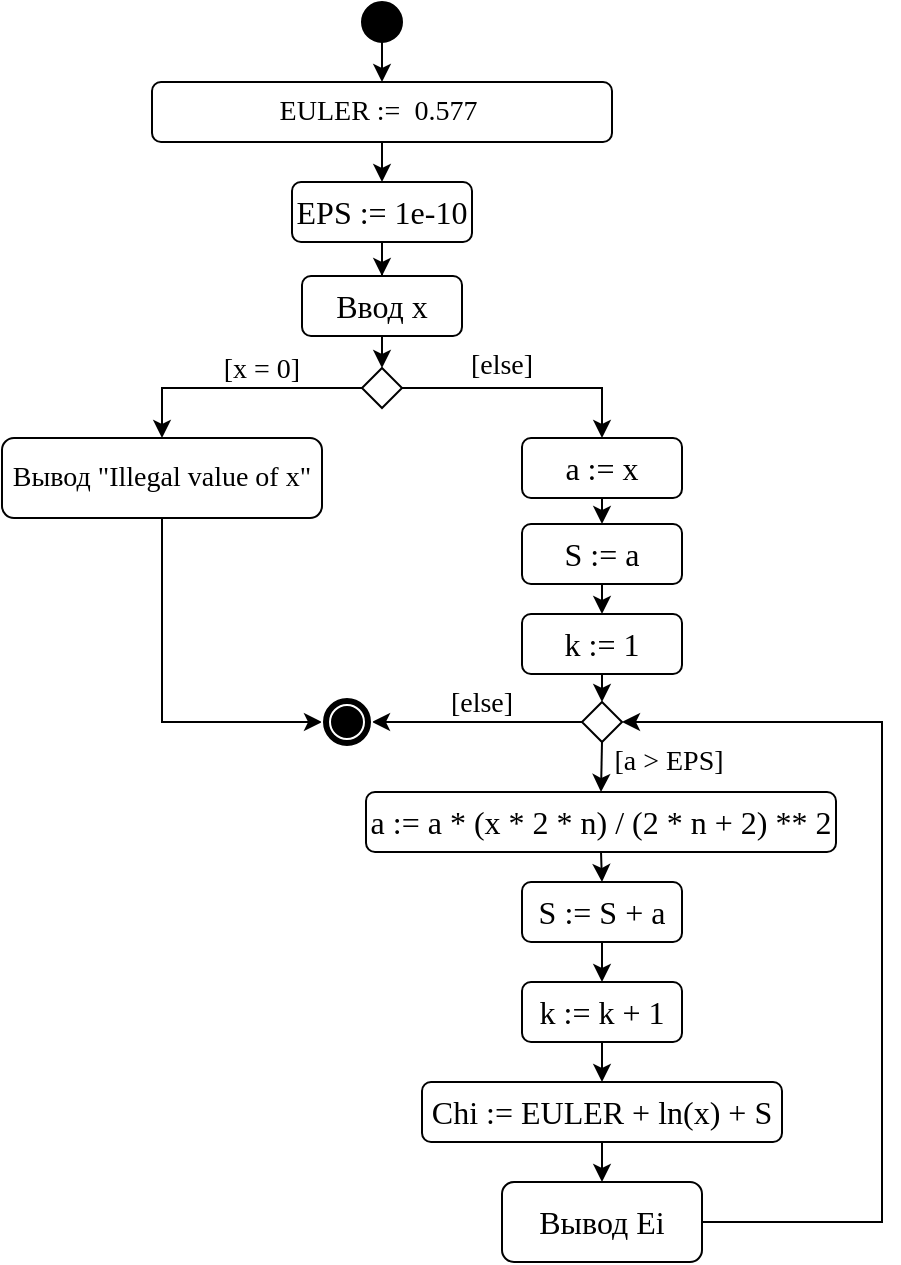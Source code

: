 <mxfile version="22.1.4" type="device">
  <diagram name="Страница — 1" id="Edx_J2tlF1HTP46it268">
    <mxGraphModel dx="1430" dy="759" grid="1" gridSize="10" guides="1" tooltips="1" connect="1" arrows="1" fold="1" page="1" pageScale="1" pageWidth="827" pageHeight="1169" math="0" shadow="0">
      <root>
        <mxCell id="0" />
        <mxCell id="1" parent="0" />
        <mxCell id="Uh3lo519i4PdZgxvS9_y-1" style="edgeStyle=orthogonalEdgeStyle;rounded=0;orthogonalLoop=1;jettySize=auto;html=1;exitX=0.5;exitY=1;exitDx=0;exitDy=0;entryX=0.5;entryY=0;entryDx=0;entryDy=0;" edge="1" parent="1" source="Uh3lo519i4PdZgxvS9_y-2" target="Uh3lo519i4PdZgxvS9_y-4">
          <mxGeometry relative="1" as="geometry" />
        </mxCell>
        <mxCell id="Uh3lo519i4PdZgxvS9_y-2" value="" style="ellipse;whiteSpace=wrap;html=1;aspect=fixed;fillColor=#000000;" vertex="1" parent="1">
          <mxGeometry x="390" y="190" width="20" height="20" as="geometry" />
        </mxCell>
        <mxCell id="Uh3lo519i4PdZgxvS9_y-3" style="edgeStyle=orthogonalEdgeStyle;rounded=0;orthogonalLoop=1;jettySize=auto;html=1;exitX=0.5;exitY=1;exitDx=0;exitDy=0;entryX=0.5;entryY=0;entryDx=0;entryDy=0;" edge="1" parent="1" source="Uh3lo519i4PdZgxvS9_y-4" target="Uh3lo519i4PdZgxvS9_y-9">
          <mxGeometry relative="1" as="geometry" />
        </mxCell>
        <mxCell id="Uh3lo519i4PdZgxvS9_y-4" value="&lt;font style=&quot;font-size: 14px;&quot; face=&quot;Times New Roman&quot;&gt;&lt;span style=&quot;&quot;&gt;EULER :=&amp;nbsp;&lt;/span&gt; 0.577&amp;nbsp;&lt;/font&gt;" style="rounded=1;whiteSpace=wrap;html=1;" vertex="1" parent="1">
          <mxGeometry x="285" y="230" width="230" height="30" as="geometry" />
        </mxCell>
        <mxCell id="Uh3lo519i4PdZgxvS9_y-5" style="edgeStyle=orthogonalEdgeStyle;rounded=0;orthogonalLoop=1;jettySize=auto;html=1;exitX=0;exitY=0.5;exitDx=0;exitDy=0;entryX=0.5;entryY=0;entryDx=0;entryDy=0;" edge="1" parent="1" source="Uh3lo519i4PdZgxvS9_y-7" target="Uh3lo519i4PdZgxvS9_y-13">
          <mxGeometry relative="1" as="geometry" />
        </mxCell>
        <mxCell id="Uh3lo519i4PdZgxvS9_y-6" value="" style="edgeStyle=orthogonalEdgeStyle;rounded=0;orthogonalLoop=1;jettySize=auto;html=1;" edge="1" parent="1" source="Uh3lo519i4PdZgxvS9_y-7" target="Uh3lo519i4PdZgxvS9_y-15">
          <mxGeometry relative="1" as="geometry" />
        </mxCell>
        <mxCell id="Uh3lo519i4PdZgxvS9_y-7" value="" style="rhombus;whiteSpace=wrap;html=1;" vertex="1" parent="1">
          <mxGeometry x="390" y="373" width="20" height="20" as="geometry" />
        </mxCell>
        <mxCell id="Uh3lo519i4PdZgxvS9_y-8" style="edgeStyle=orthogonalEdgeStyle;rounded=0;orthogonalLoop=1;jettySize=auto;html=1;exitX=0.5;exitY=1;exitDx=0;exitDy=0;" edge="1" parent="1" source="Uh3lo519i4PdZgxvS9_y-9" target="Uh3lo519i4PdZgxvS9_y-11">
          <mxGeometry relative="1" as="geometry" />
        </mxCell>
        <mxCell id="Uh3lo519i4PdZgxvS9_y-9" value="&lt;font face=&quot;Times New Roman&quot;&gt;&lt;span style=&quot;font-size: 16px;&quot;&gt;EPS := 1e-10&lt;/span&gt;&lt;/font&gt;" style="rounded=1;whiteSpace=wrap;html=1;" vertex="1" parent="1">
          <mxGeometry x="355" y="280" width="90" height="30" as="geometry" />
        </mxCell>
        <mxCell id="Uh3lo519i4PdZgxvS9_y-10" style="edgeStyle=orthogonalEdgeStyle;rounded=0;orthogonalLoop=1;jettySize=auto;html=1;exitX=0.5;exitY=1;exitDx=0;exitDy=0;entryX=0.5;entryY=0;entryDx=0;entryDy=0;" edge="1" parent="1" source="Uh3lo519i4PdZgxvS9_y-11" target="Uh3lo519i4PdZgxvS9_y-7">
          <mxGeometry relative="1" as="geometry" />
        </mxCell>
        <mxCell id="Uh3lo519i4PdZgxvS9_y-11" value="&lt;font style=&quot;font-size: 16px;&quot; face=&quot;Times New Roman&quot;&gt;Ввод x&lt;/font&gt;" style="rounded=1;whiteSpace=wrap;html=1;" vertex="1" parent="1">
          <mxGeometry x="360" y="327" width="80" height="30" as="geometry" />
        </mxCell>
        <mxCell id="Uh3lo519i4PdZgxvS9_y-12" style="edgeStyle=orthogonalEdgeStyle;rounded=0;orthogonalLoop=1;jettySize=auto;html=1;exitX=0.5;exitY=1;exitDx=0;exitDy=0;entryX=0.5;entryY=1;entryDx=0;entryDy=0;" edge="1" parent="1" source="Uh3lo519i4PdZgxvS9_y-13" target="Uh3lo519i4PdZgxvS9_y-32">
          <mxGeometry relative="1" as="geometry" />
        </mxCell>
        <mxCell id="Uh3lo519i4PdZgxvS9_y-13" value="&lt;font style=&quot;font-size: 14px;&quot; face=&quot;Times New Roman&quot;&gt;&lt;font style=&quot;font-size: 14px;&quot;&gt;Вывод &quot;&lt;/font&gt;Illegal value of x&lt;font style=&quot;font-size: 14px;&quot;&gt;&quot;&lt;/font&gt;&lt;/font&gt;" style="rounded=1;whiteSpace=wrap;html=1;" vertex="1" parent="1">
          <mxGeometry x="210" y="408" width="160" height="40" as="geometry" />
        </mxCell>
        <mxCell id="Uh3lo519i4PdZgxvS9_y-14" style="edgeStyle=orthogonalEdgeStyle;rounded=0;orthogonalLoop=1;jettySize=auto;html=1;exitX=0.5;exitY=1;exitDx=0;exitDy=0;entryX=0.5;entryY=0;entryDx=0;entryDy=0;" edge="1" parent="1" source="Uh3lo519i4PdZgxvS9_y-15" target="Uh3lo519i4PdZgxvS9_y-17">
          <mxGeometry relative="1" as="geometry" />
        </mxCell>
        <mxCell id="Uh3lo519i4PdZgxvS9_y-15" value="&lt;font face=&quot;Times New Roman&quot;&gt;&lt;span style=&quot;font-size: 16px;&quot;&gt;a := x&lt;/span&gt;&lt;/font&gt;" style="rounded=1;whiteSpace=wrap;html=1;" vertex="1" parent="1">
          <mxGeometry x="470" y="408" width="80" height="30" as="geometry" />
        </mxCell>
        <mxCell id="Uh3lo519i4PdZgxvS9_y-16" style="edgeStyle=orthogonalEdgeStyle;rounded=0;orthogonalLoop=1;jettySize=auto;html=1;exitX=0.5;exitY=1;exitDx=0;exitDy=0;entryX=0.5;entryY=0;entryDx=0;entryDy=0;" edge="1" parent="1" source="Uh3lo519i4PdZgxvS9_y-17" target="Uh3lo519i4PdZgxvS9_y-19">
          <mxGeometry relative="1" as="geometry" />
        </mxCell>
        <mxCell id="Uh3lo519i4PdZgxvS9_y-17" value="&lt;font face=&quot;Times New Roman&quot;&gt;&lt;span style=&quot;font-size: 16px;&quot;&gt;S := a&lt;/span&gt;&lt;/font&gt;" style="rounded=1;whiteSpace=wrap;html=1;" vertex="1" parent="1">
          <mxGeometry x="470" y="451" width="80" height="30" as="geometry" />
        </mxCell>
        <mxCell id="Uh3lo519i4PdZgxvS9_y-18" style="edgeStyle=orthogonalEdgeStyle;rounded=0;orthogonalLoop=1;jettySize=auto;html=1;exitX=0.5;exitY=1;exitDx=0;exitDy=0;entryX=0.5;entryY=0;entryDx=0;entryDy=0;" edge="1" parent="1" source="Uh3lo519i4PdZgxvS9_y-19" target="Uh3lo519i4PdZgxvS9_y-21">
          <mxGeometry relative="1" as="geometry" />
        </mxCell>
        <mxCell id="Uh3lo519i4PdZgxvS9_y-19" value="&lt;font face=&quot;Times New Roman&quot;&gt;&lt;span style=&quot;font-size: 16px;&quot;&gt;k := 1&lt;/span&gt;&lt;/font&gt;" style="rounded=1;whiteSpace=wrap;html=1;" vertex="1" parent="1">
          <mxGeometry x="470" y="496" width="80" height="30" as="geometry" />
        </mxCell>
        <mxCell id="Uh3lo519i4PdZgxvS9_y-20" style="edgeStyle=orthogonalEdgeStyle;rounded=0;orthogonalLoop=1;jettySize=auto;html=1;exitX=0;exitY=0.5;exitDx=0;exitDy=0;entryX=0.5;entryY=0;entryDx=0;entryDy=0;" edge="1" parent="1" source="Uh3lo519i4PdZgxvS9_y-21" target="Uh3lo519i4PdZgxvS9_y-32">
          <mxGeometry relative="1" as="geometry" />
        </mxCell>
        <mxCell id="Uh3lo519i4PdZgxvS9_y-21" value="" style="rhombus;whiteSpace=wrap;html=1;" vertex="1" parent="1">
          <mxGeometry x="500" y="540" width="20" height="20" as="geometry" />
        </mxCell>
        <mxCell id="Uh3lo519i4PdZgxvS9_y-22" style="edgeStyle=orthogonalEdgeStyle;rounded=0;orthogonalLoop=1;jettySize=auto;html=1;exitX=0.5;exitY=1;exitDx=0;exitDy=0;entryX=0.5;entryY=0;entryDx=0;entryDy=0;" edge="1" parent="1" source="Uh3lo519i4PdZgxvS9_y-23" target="Uh3lo519i4PdZgxvS9_y-25">
          <mxGeometry relative="1" as="geometry" />
        </mxCell>
        <mxCell id="Uh3lo519i4PdZgxvS9_y-23" value="&lt;font face=&quot;Times New Roman&quot;&gt;&lt;span style=&quot;font-size: 16px;&quot;&gt;a := a * (x * 2 * n) / (2 * n + 2) ** 2&lt;/span&gt;&lt;/font&gt;" style="rounded=1;whiteSpace=wrap;html=1;" vertex="1" parent="1">
          <mxGeometry x="392" y="585" width="235" height="30" as="geometry" />
        </mxCell>
        <mxCell id="Uh3lo519i4PdZgxvS9_y-24" style="edgeStyle=orthogonalEdgeStyle;rounded=0;orthogonalLoop=1;jettySize=auto;html=1;exitX=0.5;exitY=1;exitDx=0;exitDy=0;entryX=0.5;entryY=0;entryDx=0;entryDy=0;" edge="1" parent="1" source="Uh3lo519i4PdZgxvS9_y-25" target="Uh3lo519i4PdZgxvS9_y-27">
          <mxGeometry relative="1" as="geometry" />
        </mxCell>
        <mxCell id="Uh3lo519i4PdZgxvS9_y-25" value="&lt;font face=&quot;Times New Roman&quot;&gt;&lt;span style=&quot;font-size: 16px;&quot;&gt;S := S + a&lt;/span&gt;&lt;/font&gt;" style="rounded=1;whiteSpace=wrap;html=1;" vertex="1" parent="1">
          <mxGeometry x="470" y="630" width="80" height="30" as="geometry" />
        </mxCell>
        <mxCell id="Uh3lo519i4PdZgxvS9_y-26" style="edgeStyle=orthogonalEdgeStyle;rounded=0;orthogonalLoop=1;jettySize=auto;html=1;exitX=0.5;exitY=1;exitDx=0;exitDy=0;entryX=0.5;entryY=0;entryDx=0;entryDy=0;" edge="1" parent="1" source="Uh3lo519i4PdZgxvS9_y-27" target="Uh3lo519i4PdZgxvS9_y-31">
          <mxGeometry relative="1" as="geometry" />
        </mxCell>
        <mxCell id="Uh3lo519i4PdZgxvS9_y-27" value="&lt;font face=&quot;Times New Roman&quot;&gt;&lt;span style=&quot;font-size: 16px;&quot;&gt;k := k + 1&lt;/span&gt;&lt;/font&gt;" style="rounded=1;whiteSpace=wrap;html=1;" vertex="1" parent="1">
          <mxGeometry x="470" y="680" width="80" height="30" as="geometry" />
        </mxCell>
        <mxCell id="Uh3lo519i4PdZgxvS9_y-28" style="edgeStyle=orthogonalEdgeStyle;rounded=0;orthogonalLoop=1;jettySize=auto;html=1;exitX=1;exitY=0.5;exitDx=0;exitDy=0;entryX=1;entryY=0.5;entryDx=0;entryDy=0;" edge="1" parent="1" source="Uh3lo519i4PdZgxvS9_y-29" target="Uh3lo519i4PdZgxvS9_y-21">
          <mxGeometry relative="1" as="geometry">
            <Array as="points">
              <mxPoint x="650" y="800" />
              <mxPoint x="650" y="550" />
            </Array>
          </mxGeometry>
        </mxCell>
        <mxCell id="Uh3lo519i4PdZgxvS9_y-29" value="&lt;font style=&quot;font-size: 16px;&quot; face=&quot;Times New Roman&quot;&gt;Вывод Ei&lt;/font&gt;" style="rounded=1;whiteSpace=wrap;html=1;" vertex="1" parent="1">
          <mxGeometry x="460" y="780" width="100" height="40" as="geometry" />
        </mxCell>
        <mxCell id="Uh3lo519i4PdZgxvS9_y-30" style="edgeStyle=orthogonalEdgeStyle;rounded=0;orthogonalLoop=1;jettySize=auto;html=1;exitX=0.5;exitY=1;exitDx=0;exitDy=0;entryX=0.5;entryY=0;entryDx=0;entryDy=0;" edge="1" parent="1" source="Uh3lo519i4PdZgxvS9_y-31" target="Uh3lo519i4PdZgxvS9_y-29">
          <mxGeometry relative="1" as="geometry" />
        </mxCell>
        <mxCell id="Uh3lo519i4PdZgxvS9_y-31" value="&lt;font face=&quot;Times New Roman&quot;&gt;&lt;span style=&quot;font-size: 16px;&quot;&gt;Chi := EULER + ln(x) + S&lt;/span&gt;&lt;/font&gt;" style="rounded=1;whiteSpace=wrap;html=1;" vertex="1" parent="1">
          <mxGeometry x="420" y="730" width="180" height="30" as="geometry" />
        </mxCell>
        <mxCell id="Uh3lo519i4PdZgxvS9_y-32" value="" style="ellipse;shape=doubleEllipse;whiteSpace=wrap;html=1;aspect=fixed;fillColor=#000000;strokeColor=#ffffff;direction=south;" vertex="1" parent="1">
          <mxGeometry x="370" y="537.5" width="25" height="25" as="geometry" />
        </mxCell>
        <mxCell id="Uh3lo519i4PdZgxvS9_y-33" style="edgeStyle=orthogonalEdgeStyle;rounded=0;orthogonalLoop=1;jettySize=auto;html=1;exitX=0.5;exitY=1;exitDx=0;exitDy=0;entryX=0.5;entryY=0;entryDx=0;entryDy=0;" edge="1" parent="1" source="Uh3lo519i4PdZgxvS9_y-21" target="Uh3lo519i4PdZgxvS9_y-23">
          <mxGeometry relative="1" as="geometry" />
        </mxCell>
        <mxCell id="Uh3lo519i4PdZgxvS9_y-34" value="&lt;font style=&quot;font-size: 14px;&quot; face=&quot;Times New Roman&quot;&gt;[x = 0]&lt;/font&gt;" style="text;html=1;strokeColor=none;fillColor=none;align=center;verticalAlign=middle;whiteSpace=wrap;rounded=0;" vertex="1" parent="1">
          <mxGeometry x="310" y="359" width="60" height="30" as="geometry" />
        </mxCell>
        <mxCell id="Uh3lo519i4PdZgxvS9_y-35" value="&lt;font style=&quot;font-size: 14px;&quot; face=&quot;Times New Roman&quot;&gt;[else]&lt;/font&gt;" style="text;html=1;strokeColor=none;fillColor=none;align=center;verticalAlign=middle;whiteSpace=wrap;rounded=0;" vertex="1" parent="1">
          <mxGeometry x="430" y="357" width="60" height="30" as="geometry" />
        </mxCell>
        <mxCell id="Uh3lo519i4PdZgxvS9_y-36" value="&lt;font style=&quot;font-size: 14px;&quot; face=&quot;Times New Roman&quot;&gt;[else]&lt;/font&gt;" style="text;html=1;strokeColor=none;fillColor=none;align=center;verticalAlign=middle;whiteSpace=wrap;rounded=0;" vertex="1" parent="1">
          <mxGeometry x="420" y="526" width="60" height="30" as="geometry" />
        </mxCell>
        <mxCell id="Uh3lo519i4PdZgxvS9_y-37" value="&lt;font style=&quot;font-size: 14px;&quot; face=&quot;Times New Roman&quot;&gt;[a &amp;gt; EPS]&lt;/font&gt;" style="text;html=1;strokeColor=none;fillColor=none;align=center;verticalAlign=middle;whiteSpace=wrap;rounded=0;" vertex="1" parent="1">
          <mxGeometry x="507" y="555" width="73" height="30" as="geometry" />
        </mxCell>
      </root>
    </mxGraphModel>
  </diagram>
</mxfile>
